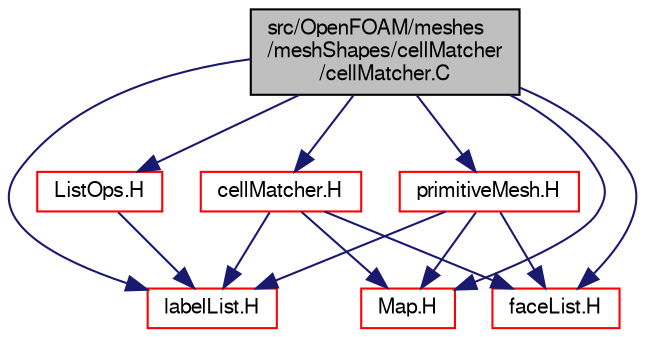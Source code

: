 digraph "src/OpenFOAM/meshes/meshShapes/cellMatcher/cellMatcher.C"
{
  bgcolor="transparent";
  edge [fontname="FreeSans",fontsize="10",labelfontname="FreeSans",labelfontsize="10"];
  node [fontname="FreeSans",fontsize="10",shape=record];
  Node0 [label="src/OpenFOAM/meshes\l/meshShapes/cellMatcher\l/cellMatcher.C",height=0.2,width=0.4,color="black", fillcolor="grey75", style="filled", fontcolor="black"];
  Node0 -> Node1 [color="midnightblue",fontsize="10",style="solid",fontname="FreeSans"];
  Node1 [label="cellMatcher.H",height=0.2,width=0.4,color="red",URL="$a11204.html"];
  Node1 -> Node2 [color="midnightblue",fontsize="10",style="solid",fontname="FreeSans"];
  Node2 [label="labelList.H",height=0.2,width=0.4,color="red",URL="$a12380.html"];
  Node1 -> Node50 [color="midnightblue",fontsize="10",style="solid",fontname="FreeSans"];
  Node50 [label="faceList.H",height=0.2,width=0.4,color="red",URL="$a11342.html"];
  Node1 -> Node147 [color="midnightblue",fontsize="10",style="solid",fontname="FreeSans"];
  Node147 [label="Map.H",height=0.2,width=0.4,color="red",URL="$a08489.html"];
  Node0 -> Node149 [color="midnightblue",fontsize="10",style="solid",fontname="FreeSans"];
  Node149 [label="primitiveMesh.H",height=0.2,width=0.4,color="red",URL="$a11882.html"];
  Node149 -> Node50 [color="midnightblue",fontsize="10",style="solid",fontname="FreeSans"];
  Node149 -> Node2 [color="midnightblue",fontsize="10",style="solid",fontname="FreeSans"];
  Node149 -> Node147 [color="midnightblue",fontsize="10",style="solid",fontname="FreeSans"];
  Node0 -> Node147 [color="midnightblue",fontsize="10",style="solid",fontname="FreeSans"];
  Node0 -> Node50 [color="midnightblue",fontsize="10",style="solid",fontname="FreeSans"];
  Node0 -> Node2 [color="midnightblue",fontsize="10",style="solid",fontname="FreeSans"];
  Node0 -> Node84 [color="midnightblue",fontsize="10",style="solid",fontname="FreeSans"];
  Node84 [label="ListOps.H",height=0.2,width=0.4,color="red",URL="$a08687.html",tooltip="Various functions to operate on Lists. "];
  Node84 -> Node2 [color="midnightblue",fontsize="10",style="solid",fontname="FreeSans"];
}
